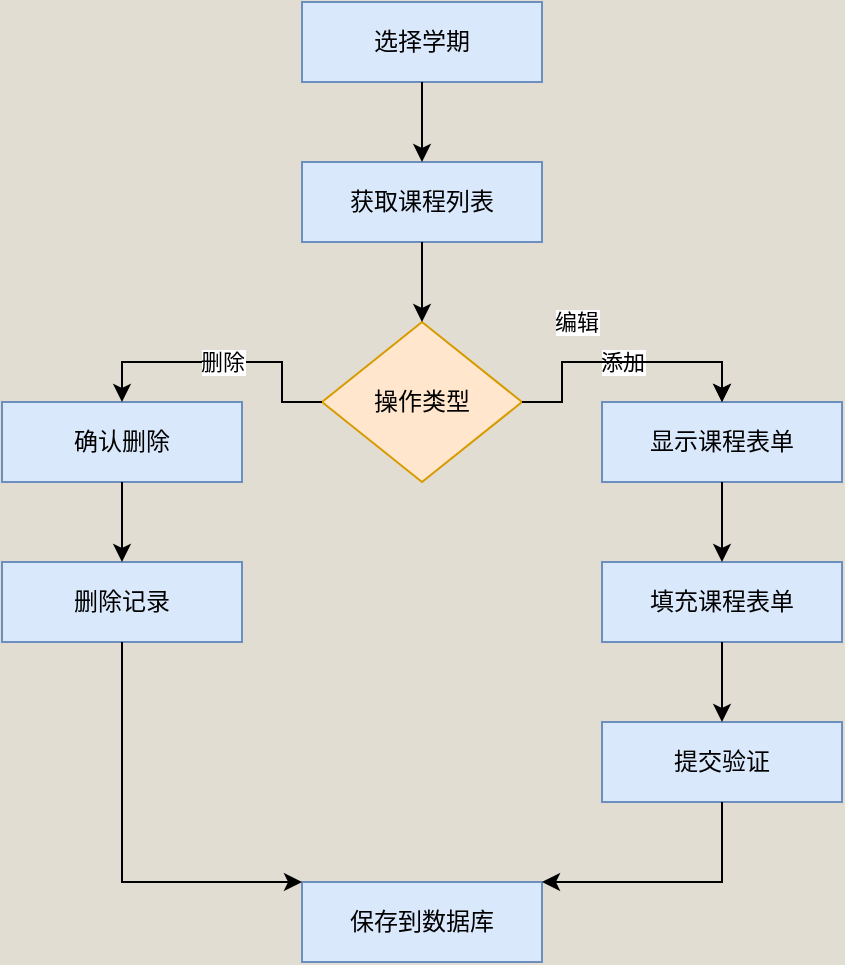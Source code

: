 <mxfile version="27.2.0">
  <diagram name="页面-1" id="0">
    <mxGraphModel dx="1118" dy="790" grid="1" gridSize="10" guides="1" tooltips="1" connect="1" arrows="1" fold="1" page="1" pageScale="1" pageWidth="827" pageHeight="1169" background="#E2DDD3" math="0" shadow="0">
      <root>
        <mxCell id="0" />
        <mxCell id="1" parent="0" />
        <mxCell id="node1" value="选择学期" style="rounded=0;whiteSpace=wrap;html=1;fillColor=#dae8fc;strokeColor=#6c8ebf;" parent="1" vertex="1">
          <mxGeometry x="350" y="40" width="120" height="40" as="geometry" />
        </mxCell>
        <mxCell id="node2" value="获取课程列表" style="rounded=0;whiteSpace=wrap;html=1;fillColor=#dae8fc;strokeColor=#6c8ebf;" parent="1" vertex="1">
          <mxGeometry x="350" y="120" width="120" height="40" as="geometry" />
        </mxCell>
        <mxCell id="node3" value="操作类型" style="rhombus;whiteSpace=wrap;html=1;fillColor=#ffe6cc;strokeColor=#d79b00;" parent="1" vertex="1">
          <mxGeometry x="360" y="200" width="100" height="80" as="geometry" />
        </mxCell>
        <mxCell id="node4" value="显示课程表单" style="rounded=0;whiteSpace=wrap;html=1;fillColor=#dae8fc;strokeColor=#6c8ebf;" parent="1" vertex="1">
          <mxGeometry x="500" y="240" width="120" height="40" as="geometry" />
        </mxCell>
        <mxCell id="node5" value="填充课程表单" style="rounded=0;whiteSpace=wrap;html=1;fillColor=#dae8fc;strokeColor=#6c8ebf;" parent="1" vertex="1">
          <mxGeometry x="500" y="320" width="120" height="40" as="geometry" />
        </mxCell>
        <mxCell id="node6" value="提交验证" style="rounded=0;whiteSpace=wrap;html=1;fillColor=#dae8fc;strokeColor=#6c8ebf;" parent="1" vertex="1">
          <mxGeometry x="500" y="400" width="120" height="40" as="geometry" />
        </mxCell>
        <mxCell id="node7" value="保存到数据库" style="rounded=0;whiteSpace=wrap;html=1;fillColor=#dae8fc;strokeColor=#6c8ebf;" parent="1" vertex="1">
          <mxGeometry x="350" y="480" width="120" height="40" as="geometry" />
        </mxCell>
        <mxCell id="node8" value="确认删除" style="rounded=0;whiteSpace=wrap;html=1;fillColor=#dae8fc;strokeColor=#6c8ebf;" parent="1" vertex="1">
          <mxGeometry x="200" y="240" width="120" height="40" as="geometry" />
        </mxCell>
        <mxCell id="node9" value="删除记录" style="rounded=0;whiteSpace=wrap;html=1;fillColor=#dae8fc;strokeColor=#6c8ebf;" parent="1" vertex="1">
          <mxGeometry x="200" y="320" width="120" height="40" as="geometry" />
        </mxCell>
        <mxCell id="edge1" value="" style="edgeStyle=orthogonalEdgeStyle;rounded=0;orthogonalLoop=1;jettySize=auto;html=1;" parent="1" source="node1" target="node2" edge="1">
          <mxGeometry relative="1" as="geometry" />
        </mxCell>
        <mxCell id="edge2" value="" style="edgeStyle=orthogonalEdgeStyle;rounded=0;orthogonalLoop=1;jettySize=auto;html=1;" parent="1" source="node2" target="node3" edge="1">
          <mxGeometry relative="1" as="geometry" />
        </mxCell>
        <mxCell id="edge3" value="添加" style="edgeStyle=orthogonalEdgeStyle;rounded=0;orthogonalLoop=1;jettySize=auto;html=1;entryX=0.5;entryY=0;entryDx=0;entryDy=0;" parent="1" source="node3" target="node4" edge="1">
          <mxGeometry relative="1" as="geometry" />
        </mxCell>
        <mxCell id="edge4" value="编辑" style="edgeStyle=orthogonalEdgeStyle;rounded=0;orthogonalLoop=1;jettySize=auto;html=1;entryX=0.5;entryY=0;entryDx=0;entryDy=0;" parent="1" source="node3" target="node4" edge="1">
          <mxGeometry x="-0.333" y="20" relative="1" as="geometry">
            <mxPoint as="offset" />
          </mxGeometry>
        </mxCell>
        <mxCell id="edge5" value="删除" style="edgeStyle=orthogonalEdgeStyle;rounded=0;orthogonalLoop=1;jettySize=auto;html=1;entryX=0.5;entryY=0;entryDx=0;entryDy=0;" parent="1" source="node3" target="node8" edge="1">
          <mxGeometry relative="1" as="geometry" />
        </mxCell>
        <mxCell id="edge6" value="" style="edgeStyle=orthogonalEdgeStyle;rounded=0;orthogonalLoop=1;jettySize=auto;html=1;" parent="1" source="node4" target="node5" edge="1">
          <mxGeometry relative="1" as="geometry" />
        </mxCell>
        <mxCell id="edge7" value="" style="edgeStyle=orthogonalEdgeStyle;rounded=0;orthogonalLoop=1;jettySize=auto;html=1;" parent="1" source="node5" target="node6" edge="1">
          <mxGeometry relative="1" as="geometry" />
        </mxCell>
        <mxCell id="edge8" value="" style="edgeStyle=orthogonalEdgeStyle;rounded=0;orthogonalLoop=1;jettySize=auto;html=1;" parent="1" source="node6" target="node7" edge="1">
          <mxGeometry relative="1" as="geometry">
            <Array as="points">
              <mxPoint x="560" y="440" />
              <mxPoint x="560" y="480" />
              <mxPoint x="410" y="480" />
            </Array>
          </mxGeometry>
        </mxCell>
        <mxCell id="edge9" value="" style="edgeStyle=orthogonalEdgeStyle;rounded=0;orthogonalLoop=1;jettySize=auto;html=1;" parent="1" source="node8" target="node9" edge="1">
          <mxGeometry relative="1" as="geometry" />
        </mxCell>
        <mxCell id="edge10" value="" style="edgeStyle=orthogonalEdgeStyle;rounded=0;orthogonalLoop=1;jettySize=auto;html=1;" parent="1" source="node9" target="node7" edge="1">
          <mxGeometry relative="1" as="geometry">
            <Array as="points">
              <mxPoint x="260" y="360" />
              <mxPoint x="260" y="480" />
              <mxPoint x="410" y="480" />
            </Array>
          </mxGeometry>
        </mxCell>
      </root>
    </mxGraphModel>
  </diagram>
</mxfile>
